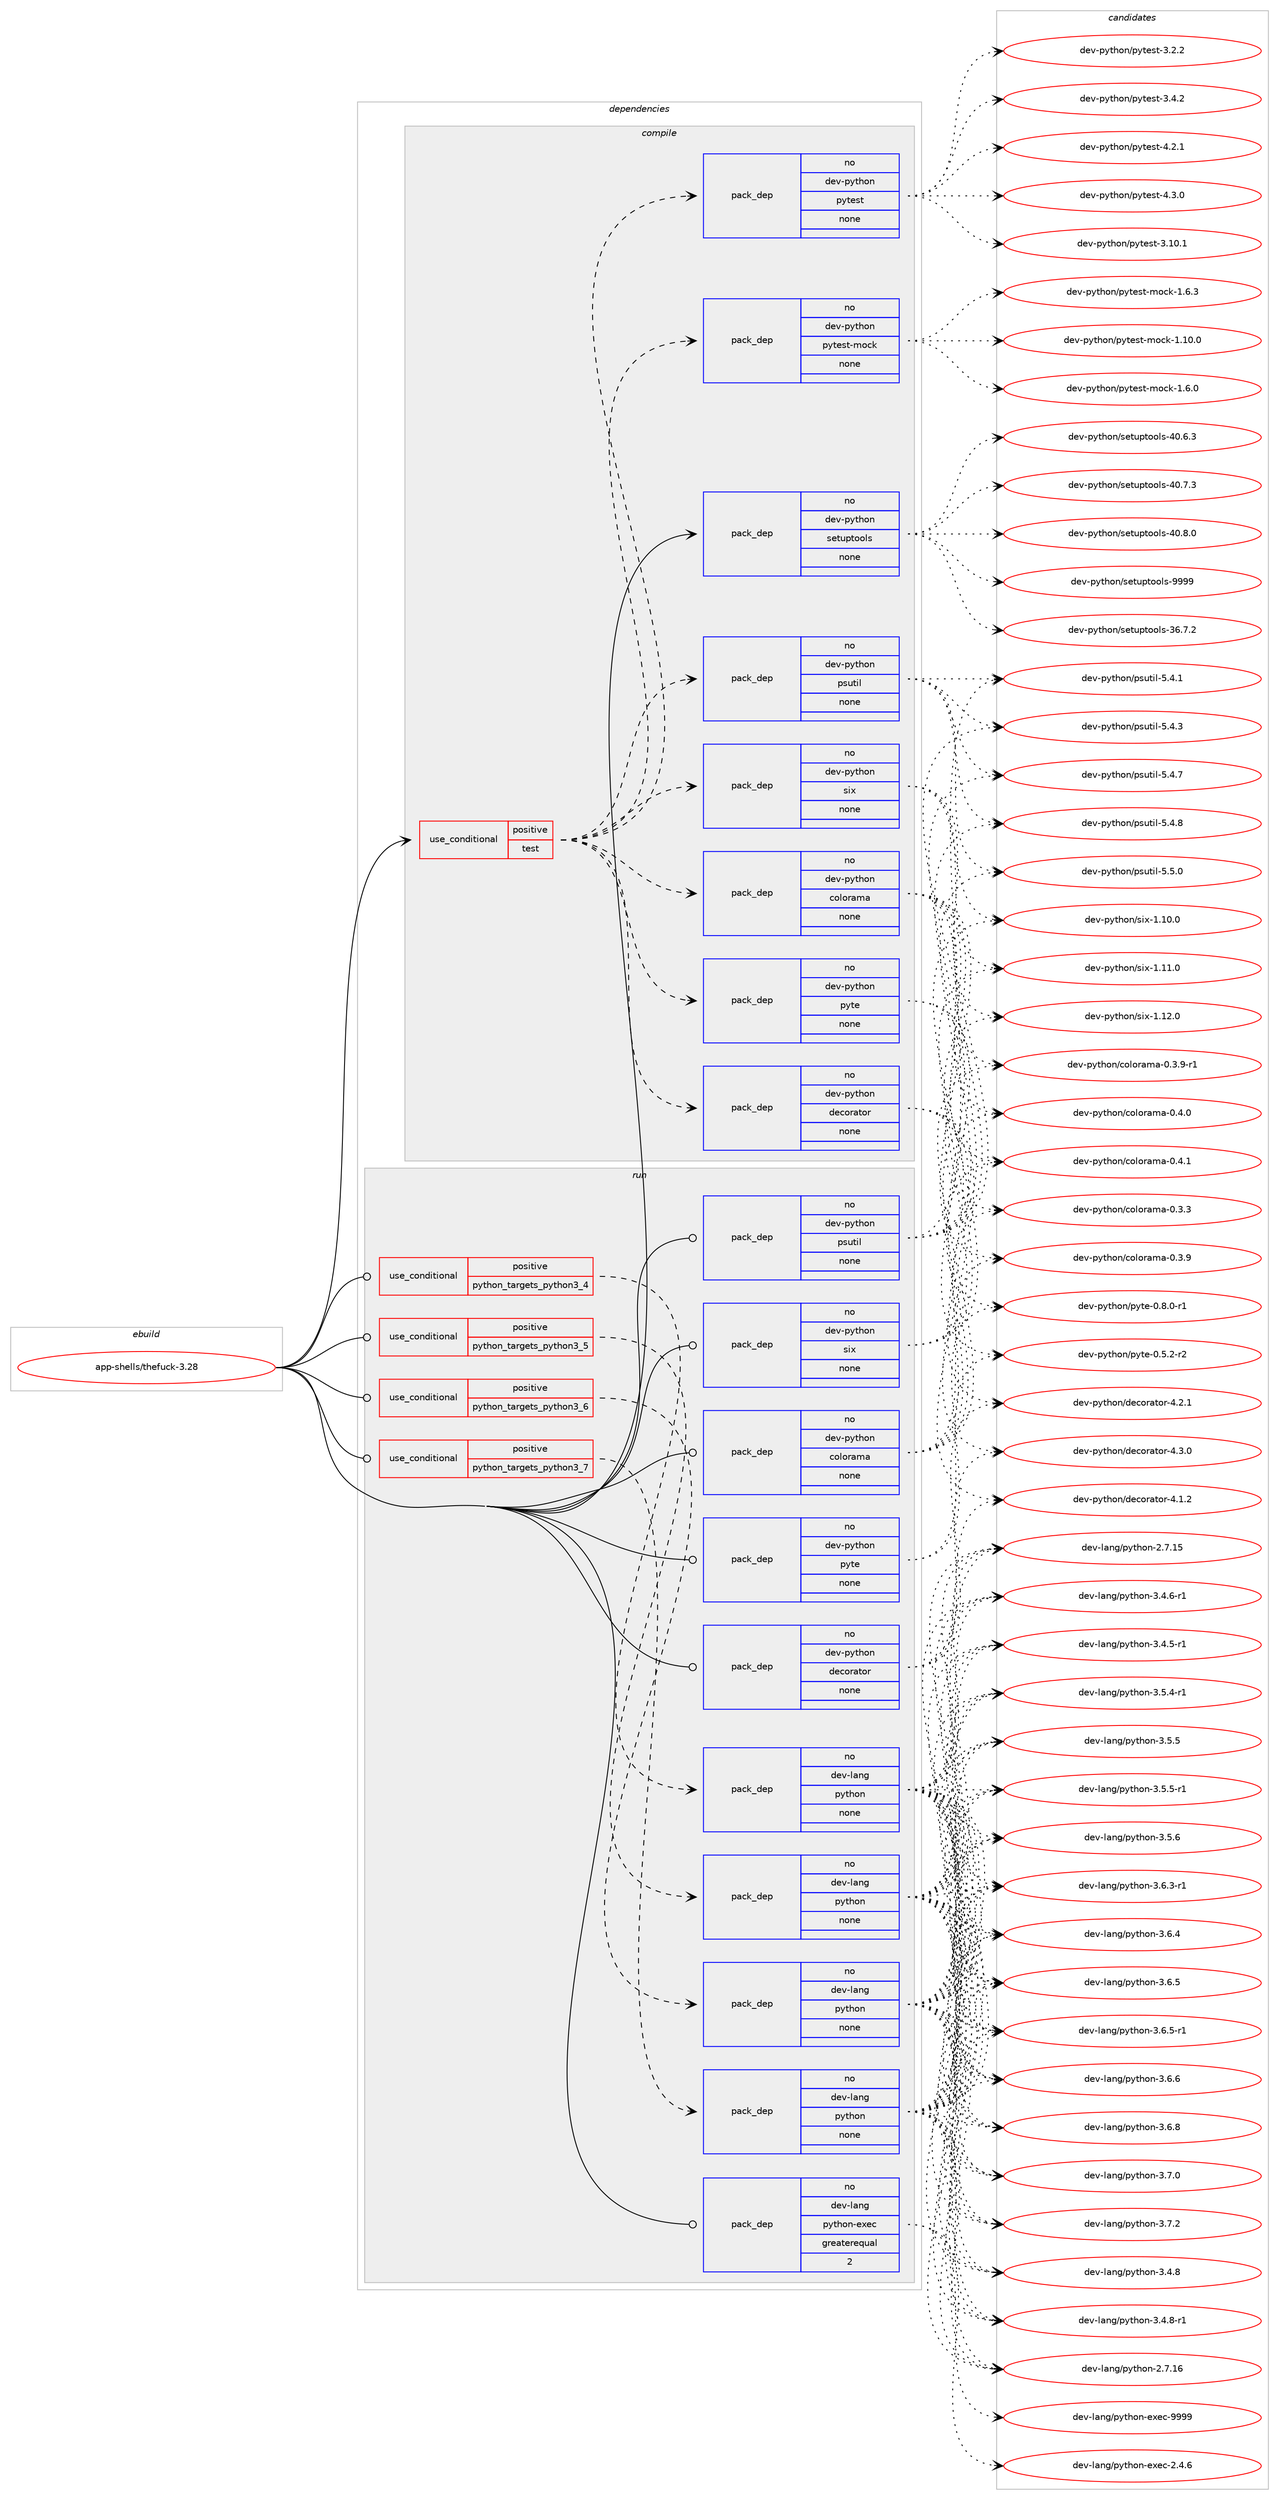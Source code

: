 digraph prolog {

# *************
# Graph options
# *************

newrank=true;
concentrate=true;
compound=true;
graph [rankdir=LR,fontname=Helvetica,fontsize=10,ranksep=1.5];#, ranksep=2.5, nodesep=0.2];
edge  [arrowhead=vee];
node  [fontname=Helvetica,fontsize=10];

# **********
# The ebuild
# **********

subgraph cluster_leftcol {
color=gray;
rank=same;
label=<<i>ebuild</i>>;
id [label="app-shells/thefuck-3.28", color=red, width=4, href="../app-shells/thefuck-3.28.svg"];
}

# ****************
# The dependencies
# ****************

subgraph cluster_midcol {
color=gray;
label=<<i>dependencies</i>>;
subgraph cluster_compile {
fillcolor="#eeeeee";
style=filled;
label=<<i>compile</i>>;
subgraph cond355289 {
dependency1307579 [label=<<TABLE BORDER="0" CELLBORDER="1" CELLSPACING="0" CELLPADDING="4"><TR><TD ROWSPAN="3" CELLPADDING="10">use_conditional</TD></TR><TR><TD>positive</TD></TR><TR><TD>test</TD></TR></TABLE>>, shape=none, color=red];
subgraph pack931847 {
dependency1307580 [label=<<TABLE BORDER="0" CELLBORDER="1" CELLSPACING="0" CELLPADDING="4" WIDTH="220"><TR><TD ROWSPAN="6" CELLPADDING="30">pack_dep</TD></TR><TR><TD WIDTH="110">no</TD></TR><TR><TD>dev-python</TD></TR><TR><TD>psutil</TD></TR><TR><TD>none</TD></TR><TR><TD></TD></TR></TABLE>>, shape=none, color=blue];
}
dependency1307579:e -> dependency1307580:w [weight=20,style="dashed",arrowhead="vee"];
subgraph pack931848 {
dependency1307581 [label=<<TABLE BORDER="0" CELLBORDER="1" CELLSPACING="0" CELLPADDING="4" WIDTH="220"><TR><TD ROWSPAN="6" CELLPADDING="30">pack_dep</TD></TR><TR><TD WIDTH="110">no</TD></TR><TR><TD>dev-python</TD></TR><TR><TD>six</TD></TR><TR><TD>none</TD></TR><TR><TD></TD></TR></TABLE>>, shape=none, color=blue];
}
dependency1307579:e -> dependency1307581:w [weight=20,style="dashed",arrowhead="vee"];
subgraph pack931849 {
dependency1307582 [label=<<TABLE BORDER="0" CELLBORDER="1" CELLSPACING="0" CELLPADDING="4" WIDTH="220"><TR><TD ROWSPAN="6" CELLPADDING="30">pack_dep</TD></TR><TR><TD WIDTH="110">no</TD></TR><TR><TD>dev-python</TD></TR><TR><TD>decorator</TD></TR><TR><TD>none</TD></TR><TR><TD></TD></TR></TABLE>>, shape=none, color=blue];
}
dependency1307579:e -> dependency1307582:w [weight=20,style="dashed",arrowhead="vee"];
subgraph pack931850 {
dependency1307583 [label=<<TABLE BORDER="0" CELLBORDER="1" CELLSPACING="0" CELLPADDING="4" WIDTH="220"><TR><TD ROWSPAN="6" CELLPADDING="30">pack_dep</TD></TR><TR><TD WIDTH="110">no</TD></TR><TR><TD>dev-python</TD></TR><TR><TD>colorama</TD></TR><TR><TD>none</TD></TR><TR><TD></TD></TR></TABLE>>, shape=none, color=blue];
}
dependency1307579:e -> dependency1307583:w [weight=20,style="dashed",arrowhead="vee"];
subgraph pack931851 {
dependency1307584 [label=<<TABLE BORDER="0" CELLBORDER="1" CELLSPACING="0" CELLPADDING="4" WIDTH="220"><TR><TD ROWSPAN="6" CELLPADDING="30">pack_dep</TD></TR><TR><TD WIDTH="110">no</TD></TR><TR><TD>dev-python</TD></TR><TR><TD>pyte</TD></TR><TR><TD>none</TD></TR><TR><TD></TD></TR></TABLE>>, shape=none, color=blue];
}
dependency1307579:e -> dependency1307584:w [weight=20,style="dashed",arrowhead="vee"];
subgraph pack931852 {
dependency1307585 [label=<<TABLE BORDER="0" CELLBORDER="1" CELLSPACING="0" CELLPADDING="4" WIDTH="220"><TR><TD ROWSPAN="6" CELLPADDING="30">pack_dep</TD></TR><TR><TD WIDTH="110">no</TD></TR><TR><TD>dev-python</TD></TR><TR><TD>pytest</TD></TR><TR><TD>none</TD></TR><TR><TD></TD></TR></TABLE>>, shape=none, color=blue];
}
dependency1307579:e -> dependency1307585:w [weight=20,style="dashed",arrowhead="vee"];
subgraph pack931853 {
dependency1307586 [label=<<TABLE BORDER="0" CELLBORDER="1" CELLSPACING="0" CELLPADDING="4" WIDTH="220"><TR><TD ROWSPAN="6" CELLPADDING="30">pack_dep</TD></TR><TR><TD WIDTH="110">no</TD></TR><TR><TD>dev-python</TD></TR><TR><TD>pytest-mock</TD></TR><TR><TD>none</TD></TR><TR><TD></TD></TR></TABLE>>, shape=none, color=blue];
}
dependency1307579:e -> dependency1307586:w [weight=20,style="dashed",arrowhead="vee"];
}
id:e -> dependency1307579:w [weight=20,style="solid",arrowhead="vee"];
subgraph pack931854 {
dependency1307587 [label=<<TABLE BORDER="0" CELLBORDER="1" CELLSPACING="0" CELLPADDING="4" WIDTH="220"><TR><TD ROWSPAN="6" CELLPADDING="30">pack_dep</TD></TR><TR><TD WIDTH="110">no</TD></TR><TR><TD>dev-python</TD></TR><TR><TD>setuptools</TD></TR><TR><TD>none</TD></TR><TR><TD></TD></TR></TABLE>>, shape=none, color=blue];
}
id:e -> dependency1307587:w [weight=20,style="solid",arrowhead="vee"];
}
subgraph cluster_compileandrun {
fillcolor="#eeeeee";
style=filled;
label=<<i>compile and run</i>>;
}
subgraph cluster_run {
fillcolor="#eeeeee";
style=filled;
label=<<i>run</i>>;
subgraph cond355290 {
dependency1307588 [label=<<TABLE BORDER="0" CELLBORDER="1" CELLSPACING="0" CELLPADDING="4"><TR><TD ROWSPAN="3" CELLPADDING="10">use_conditional</TD></TR><TR><TD>positive</TD></TR><TR><TD>python_targets_python3_4</TD></TR></TABLE>>, shape=none, color=red];
subgraph pack931855 {
dependency1307589 [label=<<TABLE BORDER="0" CELLBORDER="1" CELLSPACING="0" CELLPADDING="4" WIDTH="220"><TR><TD ROWSPAN="6" CELLPADDING="30">pack_dep</TD></TR><TR><TD WIDTH="110">no</TD></TR><TR><TD>dev-lang</TD></TR><TR><TD>python</TD></TR><TR><TD>none</TD></TR><TR><TD></TD></TR></TABLE>>, shape=none, color=blue];
}
dependency1307588:e -> dependency1307589:w [weight=20,style="dashed",arrowhead="vee"];
}
id:e -> dependency1307588:w [weight=20,style="solid",arrowhead="odot"];
subgraph cond355291 {
dependency1307590 [label=<<TABLE BORDER="0" CELLBORDER="1" CELLSPACING="0" CELLPADDING="4"><TR><TD ROWSPAN="3" CELLPADDING="10">use_conditional</TD></TR><TR><TD>positive</TD></TR><TR><TD>python_targets_python3_5</TD></TR></TABLE>>, shape=none, color=red];
subgraph pack931856 {
dependency1307591 [label=<<TABLE BORDER="0" CELLBORDER="1" CELLSPACING="0" CELLPADDING="4" WIDTH="220"><TR><TD ROWSPAN="6" CELLPADDING="30">pack_dep</TD></TR><TR><TD WIDTH="110">no</TD></TR><TR><TD>dev-lang</TD></TR><TR><TD>python</TD></TR><TR><TD>none</TD></TR><TR><TD></TD></TR></TABLE>>, shape=none, color=blue];
}
dependency1307590:e -> dependency1307591:w [weight=20,style="dashed",arrowhead="vee"];
}
id:e -> dependency1307590:w [weight=20,style="solid",arrowhead="odot"];
subgraph cond355292 {
dependency1307592 [label=<<TABLE BORDER="0" CELLBORDER="1" CELLSPACING="0" CELLPADDING="4"><TR><TD ROWSPAN="3" CELLPADDING="10">use_conditional</TD></TR><TR><TD>positive</TD></TR><TR><TD>python_targets_python3_6</TD></TR></TABLE>>, shape=none, color=red];
subgraph pack931857 {
dependency1307593 [label=<<TABLE BORDER="0" CELLBORDER="1" CELLSPACING="0" CELLPADDING="4" WIDTH="220"><TR><TD ROWSPAN="6" CELLPADDING="30">pack_dep</TD></TR><TR><TD WIDTH="110">no</TD></TR><TR><TD>dev-lang</TD></TR><TR><TD>python</TD></TR><TR><TD>none</TD></TR><TR><TD></TD></TR></TABLE>>, shape=none, color=blue];
}
dependency1307592:e -> dependency1307593:w [weight=20,style="dashed",arrowhead="vee"];
}
id:e -> dependency1307592:w [weight=20,style="solid",arrowhead="odot"];
subgraph cond355293 {
dependency1307594 [label=<<TABLE BORDER="0" CELLBORDER="1" CELLSPACING="0" CELLPADDING="4"><TR><TD ROWSPAN="3" CELLPADDING="10">use_conditional</TD></TR><TR><TD>positive</TD></TR><TR><TD>python_targets_python3_7</TD></TR></TABLE>>, shape=none, color=red];
subgraph pack931858 {
dependency1307595 [label=<<TABLE BORDER="0" CELLBORDER="1" CELLSPACING="0" CELLPADDING="4" WIDTH="220"><TR><TD ROWSPAN="6" CELLPADDING="30">pack_dep</TD></TR><TR><TD WIDTH="110">no</TD></TR><TR><TD>dev-lang</TD></TR><TR><TD>python</TD></TR><TR><TD>none</TD></TR><TR><TD></TD></TR></TABLE>>, shape=none, color=blue];
}
dependency1307594:e -> dependency1307595:w [weight=20,style="dashed",arrowhead="vee"];
}
id:e -> dependency1307594:w [weight=20,style="solid",arrowhead="odot"];
subgraph pack931859 {
dependency1307596 [label=<<TABLE BORDER="0" CELLBORDER="1" CELLSPACING="0" CELLPADDING="4" WIDTH="220"><TR><TD ROWSPAN="6" CELLPADDING="30">pack_dep</TD></TR><TR><TD WIDTH="110">no</TD></TR><TR><TD>dev-lang</TD></TR><TR><TD>python-exec</TD></TR><TR><TD>greaterequal</TD></TR><TR><TD>2</TD></TR></TABLE>>, shape=none, color=blue];
}
id:e -> dependency1307596:w [weight=20,style="solid",arrowhead="odot"];
subgraph pack931860 {
dependency1307597 [label=<<TABLE BORDER="0" CELLBORDER="1" CELLSPACING="0" CELLPADDING="4" WIDTH="220"><TR><TD ROWSPAN="6" CELLPADDING="30">pack_dep</TD></TR><TR><TD WIDTH="110">no</TD></TR><TR><TD>dev-python</TD></TR><TR><TD>colorama</TD></TR><TR><TD>none</TD></TR><TR><TD></TD></TR></TABLE>>, shape=none, color=blue];
}
id:e -> dependency1307597:w [weight=20,style="solid",arrowhead="odot"];
subgraph pack931861 {
dependency1307598 [label=<<TABLE BORDER="0" CELLBORDER="1" CELLSPACING="0" CELLPADDING="4" WIDTH="220"><TR><TD ROWSPAN="6" CELLPADDING="30">pack_dep</TD></TR><TR><TD WIDTH="110">no</TD></TR><TR><TD>dev-python</TD></TR><TR><TD>decorator</TD></TR><TR><TD>none</TD></TR><TR><TD></TD></TR></TABLE>>, shape=none, color=blue];
}
id:e -> dependency1307598:w [weight=20,style="solid",arrowhead="odot"];
subgraph pack931862 {
dependency1307599 [label=<<TABLE BORDER="0" CELLBORDER="1" CELLSPACING="0" CELLPADDING="4" WIDTH="220"><TR><TD ROWSPAN="6" CELLPADDING="30">pack_dep</TD></TR><TR><TD WIDTH="110">no</TD></TR><TR><TD>dev-python</TD></TR><TR><TD>psutil</TD></TR><TR><TD>none</TD></TR><TR><TD></TD></TR></TABLE>>, shape=none, color=blue];
}
id:e -> dependency1307599:w [weight=20,style="solid",arrowhead="odot"];
subgraph pack931863 {
dependency1307600 [label=<<TABLE BORDER="0" CELLBORDER="1" CELLSPACING="0" CELLPADDING="4" WIDTH="220"><TR><TD ROWSPAN="6" CELLPADDING="30">pack_dep</TD></TR><TR><TD WIDTH="110">no</TD></TR><TR><TD>dev-python</TD></TR><TR><TD>pyte</TD></TR><TR><TD>none</TD></TR><TR><TD></TD></TR></TABLE>>, shape=none, color=blue];
}
id:e -> dependency1307600:w [weight=20,style="solid",arrowhead="odot"];
subgraph pack931864 {
dependency1307601 [label=<<TABLE BORDER="0" CELLBORDER="1" CELLSPACING="0" CELLPADDING="4" WIDTH="220"><TR><TD ROWSPAN="6" CELLPADDING="30">pack_dep</TD></TR><TR><TD WIDTH="110">no</TD></TR><TR><TD>dev-python</TD></TR><TR><TD>six</TD></TR><TR><TD>none</TD></TR><TR><TD></TD></TR></TABLE>>, shape=none, color=blue];
}
id:e -> dependency1307601:w [weight=20,style="solid",arrowhead="odot"];
}
}

# **************
# The candidates
# **************

subgraph cluster_choices {
rank=same;
color=gray;
label=<<i>candidates</i>>;

subgraph choice931847 {
color=black;
nodesep=1;
choice1001011184511212111610411111047112115117116105108455346524649 [label="dev-python/psutil-5.4.1", color=red, width=4,href="../dev-python/psutil-5.4.1.svg"];
choice1001011184511212111610411111047112115117116105108455346524651 [label="dev-python/psutil-5.4.3", color=red, width=4,href="../dev-python/psutil-5.4.3.svg"];
choice1001011184511212111610411111047112115117116105108455346524655 [label="dev-python/psutil-5.4.7", color=red, width=4,href="../dev-python/psutil-5.4.7.svg"];
choice1001011184511212111610411111047112115117116105108455346524656 [label="dev-python/psutil-5.4.8", color=red, width=4,href="../dev-python/psutil-5.4.8.svg"];
choice1001011184511212111610411111047112115117116105108455346534648 [label="dev-python/psutil-5.5.0", color=red, width=4,href="../dev-python/psutil-5.5.0.svg"];
dependency1307580:e -> choice1001011184511212111610411111047112115117116105108455346524649:w [style=dotted,weight="100"];
dependency1307580:e -> choice1001011184511212111610411111047112115117116105108455346524651:w [style=dotted,weight="100"];
dependency1307580:e -> choice1001011184511212111610411111047112115117116105108455346524655:w [style=dotted,weight="100"];
dependency1307580:e -> choice1001011184511212111610411111047112115117116105108455346524656:w [style=dotted,weight="100"];
dependency1307580:e -> choice1001011184511212111610411111047112115117116105108455346534648:w [style=dotted,weight="100"];
}
subgraph choice931848 {
color=black;
nodesep=1;
choice100101118451121211161041111104711510512045494649484648 [label="dev-python/six-1.10.0", color=red, width=4,href="../dev-python/six-1.10.0.svg"];
choice100101118451121211161041111104711510512045494649494648 [label="dev-python/six-1.11.0", color=red, width=4,href="../dev-python/six-1.11.0.svg"];
choice100101118451121211161041111104711510512045494649504648 [label="dev-python/six-1.12.0", color=red, width=4,href="../dev-python/six-1.12.0.svg"];
dependency1307581:e -> choice100101118451121211161041111104711510512045494649484648:w [style=dotted,weight="100"];
dependency1307581:e -> choice100101118451121211161041111104711510512045494649494648:w [style=dotted,weight="100"];
dependency1307581:e -> choice100101118451121211161041111104711510512045494649504648:w [style=dotted,weight="100"];
}
subgraph choice931849 {
color=black;
nodesep=1;
choice10010111845112121116104111110471001019911111497116111114455246494650 [label="dev-python/decorator-4.1.2", color=red, width=4,href="../dev-python/decorator-4.1.2.svg"];
choice10010111845112121116104111110471001019911111497116111114455246504649 [label="dev-python/decorator-4.2.1", color=red, width=4,href="../dev-python/decorator-4.2.1.svg"];
choice10010111845112121116104111110471001019911111497116111114455246514648 [label="dev-python/decorator-4.3.0", color=red, width=4,href="../dev-python/decorator-4.3.0.svg"];
dependency1307582:e -> choice10010111845112121116104111110471001019911111497116111114455246494650:w [style=dotted,weight="100"];
dependency1307582:e -> choice10010111845112121116104111110471001019911111497116111114455246504649:w [style=dotted,weight="100"];
dependency1307582:e -> choice10010111845112121116104111110471001019911111497116111114455246514648:w [style=dotted,weight="100"];
}
subgraph choice931850 {
color=black;
nodesep=1;
choice1001011184511212111610411111047991111081111149710997454846514651 [label="dev-python/colorama-0.3.3", color=red, width=4,href="../dev-python/colorama-0.3.3.svg"];
choice1001011184511212111610411111047991111081111149710997454846514657 [label="dev-python/colorama-0.3.9", color=red, width=4,href="../dev-python/colorama-0.3.9.svg"];
choice10010111845112121116104111110479911110811111497109974548465146574511449 [label="dev-python/colorama-0.3.9-r1", color=red, width=4,href="../dev-python/colorama-0.3.9-r1.svg"];
choice1001011184511212111610411111047991111081111149710997454846524648 [label="dev-python/colorama-0.4.0", color=red, width=4,href="../dev-python/colorama-0.4.0.svg"];
choice1001011184511212111610411111047991111081111149710997454846524649 [label="dev-python/colorama-0.4.1", color=red, width=4,href="../dev-python/colorama-0.4.1.svg"];
dependency1307583:e -> choice1001011184511212111610411111047991111081111149710997454846514651:w [style=dotted,weight="100"];
dependency1307583:e -> choice1001011184511212111610411111047991111081111149710997454846514657:w [style=dotted,weight="100"];
dependency1307583:e -> choice10010111845112121116104111110479911110811111497109974548465146574511449:w [style=dotted,weight="100"];
dependency1307583:e -> choice1001011184511212111610411111047991111081111149710997454846524648:w [style=dotted,weight="100"];
dependency1307583:e -> choice1001011184511212111610411111047991111081111149710997454846524649:w [style=dotted,weight="100"];
}
subgraph choice931851 {
color=black;
nodesep=1;
choice10010111845112121116104111110471121211161014548465346504511450 [label="dev-python/pyte-0.5.2-r2", color=red, width=4,href="../dev-python/pyte-0.5.2-r2.svg"];
choice10010111845112121116104111110471121211161014548465646484511449 [label="dev-python/pyte-0.8.0-r1", color=red, width=4,href="../dev-python/pyte-0.8.0-r1.svg"];
dependency1307584:e -> choice10010111845112121116104111110471121211161014548465346504511450:w [style=dotted,weight="100"];
dependency1307584:e -> choice10010111845112121116104111110471121211161014548465646484511449:w [style=dotted,weight="100"];
}
subgraph choice931852 {
color=black;
nodesep=1;
choice100101118451121211161041111104711212111610111511645514649484649 [label="dev-python/pytest-3.10.1", color=red, width=4,href="../dev-python/pytest-3.10.1.svg"];
choice1001011184511212111610411111047112121116101115116455146504650 [label="dev-python/pytest-3.2.2", color=red, width=4,href="../dev-python/pytest-3.2.2.svg"];
choice1001011184511212111610411111047112121116101115116455146524650 [label="dev-python/pytest-3.4.2", color=red, width=4,href="../dev-python/pytest-3.4.2.svg"];
choice1001011184511212111610411111047112121116101115116455246504649 [label="dev-python/pytest-4.2.1", color=red, width=4,href="../dev-python/pytest-4.2.1.svg"];
choice1001011184511212111610411111047112121116101115116455246514648 [label="dev-python/pytest-4.3.0", color=red, width=4,href="../dev-python/pytest-4.3.0.svg"];
dependency1307585:e -> choice100101118451121211161041111104711212111610111511645514649484649:w [style=dotted,weight="100"];
dependency1307585:e -> choice1001011184511212111610411111047112121116101115116455146504650:w [style=dotted,weight="100"];
dependency1307585:e -> choice1001011184511212111610411111047112121116101115116455146524650:w [style=dotted,weight="100"];
dependency1307585:e -> choice1001011184511212111610411111047112121116101115116455246504649:w [style=dotted,weight="100"];
dependency1307585:e -> choice1001011184511212111610411111047112121116101115116455246514648:w [style=dotted,weight="100"];
}
subgraph choice931853 {
color=black;
nodesep=1;
choice1001011184511212111610411111047112121116101115116451091119910745494649484648 [label="dev-python/pytest-mock-1.10.0", color=red, width=4,href="../dev-python/pytest-mock-1.10.0.svg"];
choice10010111845112121116104111110471121211161011151164510911199107454946544648 [label="dev-python/pytest-mock-1.6.0", color=red, width=4,href="../dev-python/pytest-mock-1.6.0.svg"];
choice10010111845112121116104111110471121211161011151164510911199107454946544651 [label="dev-python/pytest-mock-1.6.3", color=red, width=4,href="../dev-python/pytest-mock-1.6.3.svg"];
dependency1307586:e -> choice1001011184511212111610411111047112121116101115116451091119910745494649484648:w [style=dotted,weight="100"];
dependency1307586:e -> choice10010111845112121116104111110471121211161011151164510911199107454946544648:w [style=dotted,weight="100"];
dependency1307586:e -> choice10010111845112121116104111110471121211161011151164510911199107454946544651:w [style=dotted,weight="100"];
}
subgraph choice931854 {
color=black;
nodesep=1;
choice100101118451121211161041111104711510111611711211611111110811545515446554650 [label="dev-python/setuptools-36.7.2", color=red, width=4,href="../dev-python/setuptools-36.7.2.svg"];
choice100101118451121211161041111104711510111611711211611111110811545524846544651 [label="dev-python/setuptools-40.6.3", color=red, width=4,href="../dev-python/setuptools-40.6.3.svg"];
choice100101118451121211161041111104711510111611711211611111110811545524846554651 [label="dev-python/setuptools-40.7.3", color=red, width=4,href="../dev-python/setuptools-40.7.3.svg"];
choice100101118451121211161041111104711510111611711211611111110811545524846564648 [label="dev-python/setuptools-40.8.0", color=red, width=4,href="../dev-python/setuptools-40.8.0.svg"];
choice10010111845112121116104111110471151011161171121161111111081154557575757 [label="dev-python/setuptools-9999", color=red, width=4,href="../dev-python/setuptools-9999.svg"];
dependency1307587:e -> choice100101118451121211161041111104711510111611711211611111110811545515446554650:w [style=dotted,weight="100"];
dependency1307587:e -> choice100101118451121211161041111104711510111611711211611111110811545524846544651:w [style=dotted,weight="100"];
dependency1307587:e -> choice100101118451121211161041111104711510111611711211611111110811545524846554651:w [style=dotted,weight="100"];
dependency1307587:e -> choice100101118451121211161041111104711510111611711211611111110811545524846564648:w [style=dotted,weight="100"];
dependency1307587:e -> choice10010111845112121116104111110471151011161171121161111111081154557575757:w [style=dotted,weight="100"];
}
subgraph choice931855 {
color=black;
nodesep=1;
choice10010111845108971101034711212111610411111045504655464953 [label="dev-lang/python-2.7.15", color=red, width=4,href="../dev-lang/python-2.7.15.svg"];
choice10010111845108971101034711212111610411111045504655464954 [label="dev-lang/python-2.7.16", color=red, width=4,href="../dev-lang/python-2.7.16.svg"];
choice1001011184510897110103471121211161041111104551465246534511449 [label="dev-lang/python-3.4.5-r1", color=red, width=4,href="../dev-lang/python-3.4.5-r1.svg"];
choice1001011184510897110103471121211161041111104551465246544511449 [label="dev-lang/python-3.4.6-r1", color=red, width=4,href="../dev-lang/python-3.4.6-r1.svg"];
choice100101118451089711010347112121116104111110455146524656 [label="dev-lang/python-3.4.8", color=red, width=4,href="../dev-lang/python-3.4.8.svg"];
choice1001011184510897110103471121211161041111104551465246564511449 [label="dev-lang/python-3.4.8-r1", color=red, width=4,href="../dev-lang/python-3.4.8-r1.svg"];
choice1001011184510897110103471121211161041111104551465346524511449 [label="dev-lang/python-3.5.4-r1", color=red, width=4,href="../dev-lang/python-3.5.4-r1.svg"];
choice100101118451089711010347112121116104111110455146534653 [label="dev-lang/python-3.5.5", color=red, width=4,href="../dev-lang/python-3.5.5.svg"];
choice1001011184510897110103471121211161041111104551465346534511449 [label="dev-lang/python-3.5.5-r1", color=red, width=4,href="../dev-lang/python-3.5.5-r1.svg"];
choice100101118451089711010347112121116104111110455146534654 [label="dev-lang/python-3.5.6", color=red, width=4,href="../dev-lang/python-3.5.6.svg"];
choice1001011184510897110103471121211161041111104551465446514511449 [label="dev-lang/python-3.6.3-r1", color=red, width=4,href="../dev-lang/python-3.6.3-r1.svg"];
choice100101118451089711010347112121116104111110455146544652 [label="dev-lang/python-3.6.4", color=red, width=4,href="../dev-lang/python-3.6.4.svg"];
choice100101118451089711010347112121116104111110455146544653 [label="dev-lang/python-3.6.5", color=red, width=4,href="../dev-lang/python-3.6.5.svg"];
choice1001011184510897110103471121211161041111104551465446534511449 [label="dev-lang/python-3.6.5-r1", color=red, width=4,href="../dev-lang/python-3.6.5-r1.svg"];
choice100101118451089711010347112121116104111110455146544654 [label="dev-lang/python-3.6.6", color=red, width=4,href="../dev-lang/python-3.6.6.svg"];
choice100101118451089711010347112121116104111110455146544656 [label="dev-lang/python-3.6.8", color=red, width=4,href="../dev-lang/python-3.6.8.svg"];
choice100101118451089711010347112121116104111110455146554648 [label="dev-lang/python-3.7.0", color=red, width=4,href="../dev-lang/python-3.7.0.svg"];
choice100101118451089711010347112121116104111110455146554650 [label="dev-lang/python-3.7.2", color=red, width=4,href="../dev-lang/python-3.7.2.svg"];
dependency1307589:e -> choice10010111845108971101034711212111610411111045504655464953:w [style=dotted,weight="100"];
dependency1307589:e -> choice10010111845108971101034711212111610411111045504655464954:w [style=dotted,weight="100"];
dependency1307589:e -> choice1001011184510897110103471121211161041111104551465246534511449:w [style=dotted,weight="100"];
dependency1307589:e -> choice1001011184510897110103471121211161041111104551465246544511449:w [style=dotted,weight="100"];
dependency1307589:e -> choice100101118451089711010347112121116104111110455146524656:w [style=dotted,weight="100"];
dependency1307589:e -> choice1001011184510897110103471121211161041111104551465246564511449:w [style=dotted,weight="100"];
dependency1307589:e -> choice1001011184510897110103471121211161041111104551465346524511449:w [style=dotted,weight="100"];
dependency1307589:e -> choice100101118451089711010347112121116104111110455146534653:w [style=dotted,weight="100"];
dependency1307589:e -> choice1001011184510897110103471121211161041111104551465346534511449:w [style=dotted,weight="100"];
dependency1307589:e -> choice100101118451089711010347112121116104111110455146534654:w [style=dotted,weight="100"];
dependency1307589:e -> choice1001011184510897110103471121211161041111104551465446514511449:w [style=dotted,weight="100"];
dependency1307589:e -> choice100101118451089711010347112121116104111110455146544652:w [style=dotted,weight="100"];
dependency1307589:e -> choice100101118451089711010347112121116104111110455146544653:w [style=dotted,weight="100"];
dependency1307589:e -> choice1001011184510897110103471121211161041111104551465446534511449:w [style=dotted,weight="100"];
dependency1307589:e -> choice100101118451089711010347112121116104111110455146544654:w [style=dotted,weight="100"];
dependency1307589:e -> choice100101118451089711010347112121116104111110455146544656:w [style=dotted,weight="100"];
dependency1307589:e -> choice100101118451089711010347112121116104111110455146554648:w [style=dotted,weight="100"];
dependency1307589:e -> choice100101118451089711010347112121116104111110455146554650:w [style=dotted,weight="100"];
}
subgraph choice931856 {
color=black;
nodesep=1;
choice10010111845108971101034711212111610411111045504655464953 [label="dev-lang/python-2.7.15", color=red, width=4,href="../dev-lang/python-2.7.15.svg"];
choice10010111845108971101034711212111610411111045504655464954 [label="dev-lang/python-2.7.16", color=red, width=4,href="../dev-lang/python-2.7.16.svg"];
choice1001011184510897110103471121211161041111104551465246534511449 [label="dev-lang/python-3.4.5-r1", color=red, width=4,href="../dev-lang/python-3.4.5-r1.svg"];
choice1001011184510897110103471121211161041111104551465246544511449 [label="dev-lang/python-3.4.6-r1", color=red, width=4,href="../dev-lang/python-3.4.6-r1.svg"];
choice100101118451089711010347112121116104111110455146524656 [label="dev-lang/python-3.4.8", color=red, width=4,href="../dev-lang/python-3.4.8.svg"];
choice1001011184510897110103471121211161041111104551465246564511449 [label="dev-lang/python-3.4.8-r1", color=red, width=4,href="../dev-lang/python-3.4.8-r1.svg"];
choice1001011184510897110103471121211161041111104551465346524511449 [label="dev-lang/python-3.5.4-r1", color=red, width=4,href="../dev-lang/python-3.5.4-r1.svg"];
choice100101118451089711010347112121116104111110455146534653 [label="dev-lang/python-3.5.5", color=red, width=4,href="../dev-lang/python-3.5.5.svg"];
choice1001011184510897110103471121211161041111104551465346534511449 [label="dev-lang/python-3.5.5-r1", color=red, width=4,href="../dev-lang/python-3.5.5-r1.svg"];
choice100101118451089711010347112121116104111110455146534654 [label="dev-lang/python-3.5.6", color=red, width=4,href="../dev-lang/python-3.5.6.svg"];
choice1001011184510897110103471121211161041111104551465446514511449 [label="dev-lang/python-3.6.3-r1", color=red, width=4,href="../dev-lang/python-3.6.3-r1.svg"];
choice100101118451089711010347112121116104111110455146544652 [label="dev-lang/python-3.6.4", color=red, width=4,href="../dev-lang/python-3.6.4.svg"];
choice100101118451089711010347112121116104111110455146544653 [label="dev-lang/python-3.6.5", color=red, width=4,href="../dev-lang/python-3.6.5.svg"];
choice1001011184510897110103471121211161041111104551465446534511449 [label="dev-lang/python-3.6.5-r1", color=red, width=4,href="../dev-lang/python-3.6.5-r1.svg"];
choice100101118451089711010347112121116104111110455146544654 [label="dev-lang/python-3.6.6", color=red, width=4,href="../dev-lang/python-3.6.6.svg"];
choice100101118451089711010347112121116104111110455146544656 [label="dev-lang/python-3.6.8", color=red, width=4,href="../dev-lang/python-3.6.8.svg"];
choice100101118451089711010347112121116104111110455146554648 [label="dev-lang/python-3.7.0", color=red, width=4,href="../dev-lang/python-3.7.0.svg"];
choice100101118451089711010347112121116104111110455146554650 [label="dev-lang/python-3.7.2", color=red, width=4,href="../dev-lang/python-3.7.2.svg"];
dependency1307591:e -> choice10010111845108971101034711212111610411111045504655464953:w [style=dotted,weight="100"];
dependency1307591:e -> choice10010111845108971101034711212111610411111045504655464954:w [style=dotted,weight="100"];
dependency1307591:e -> choice1001011184510897110103471121211161041111104551465246534511449:w [style=dotted,weight="100"];
dependency1307591:e -> choice1001011184510897110103471121211161041111104551465246544511449:w [style=dotted,weight="100"];
dependency1307591:e -> choice100101118451089711010347112121116104111110455146524656:w [style=dotted,weight="100"];
dependency1307591:e -> choice1001011184510897110103471121211161041111104551465246564511449:w [style=dotted,weight="100"];
dependency1307591:e -> choice1001011184510897110103471121211161041111104551465346524511449:w [style=dotted,weight="100"];
dependency1307591:e -> choice100101118451089711010347112121116104111110455146534653:w [style=dotted,weight="100"];
dependency1307591:e -> choice1001011184510897110103471121211161041111104551465346534511449:w [style=dotted,weight="100"];
dependency1307591:e -> choice100101118451089711010347112121116104111110455146534654:w [style=dotted,weight="100"];
dependency1307591:e -> choice1001011184510897110103471121211161041111104551465446514511449:w [style=dotted,weight="100"];
dependency1307591:e -> choice100101118451089711010347112121116104111110455146544652:w [style=dotted,weight="100"];
dependency1307591:e -> choice100101118451089711010347112121116104111110455146544653:w [style=dotted,weight="100"];
dependency1307591:e -> choice1001011184510897110103471121211161041111104551465446534511449:w [style=dotted,weight="100"];
dependency1307591:e -> choice100101118451089711010347112121116104111110455146544654:w [style=dotted,weight="100"];
dependency1307591:e -> choice100101118451089711010347112121116104111110455146544656:w [style=dotted,weight="100"];
dependency1307591:e -> choice100101118451089711010347112121116104111110455146554648:w [style=dotted,weight="100"];
dependency1307591:e -> choice100101118451089711010347112121116104111110455146554650:w [style=dotted,weight="100"];
}
subgraph choice931857 {
color=black;
nodesep=1;
choice10010111845108971101034711212111610411111045504655464953 [label="dev-lang/python-2.7.15", color=red, width=4,href="../dev-lang/python-2.7.15.svg"];
choice10010111845108971101034711212111610411111045504655464954 [label="dev-lang/python-2.7.16", color=red, width=4,href="../dev-lang/python-2.7.16.svg"];
choice1001011184510897110103471121211161041111104551465246534511449 [label="dev-lang/python-3.4.5-r1", color=red, width=4,href="../dev-lang/python-3.4.5-r1.svg"];
choice1001011184510897110103471121211161041111104551465246544511449 [label="dev-lang/python-3.4.6-r1", color=red, width=4,href="../dev-lang/python-3.4.6-r1.svg"];
choice100101118451089711010347112121116104111110455146524656 [label="dev-lang/python-3.4.8", color=red, width=4,href="../dev-lang/python-3.4.8.svg"];
choice1001011184510897110103471121211161041111104551465246564511449 [label="dev-lang/python-3.4.8-r1", color=red, width=4,href="../dev-lang/python-3.4.8-r1.svg"];
choice1001011184510897110103471121211161041111104551465346524511449 [label="dev-lang/python-3.5.4-r1", color=red, width=4,href="../dev-lang/python-3.5.4-r1.svg"];
choice100101118451089711010347112121116104111110455146534653 [label="dev-lang/python-3.5.5", color=red, width=4,href="../dev-lang/python-3.5.5.svg"];
choice1001011184510897110103471121211161041111104551465346534511449 [label="dev-lang/python-3.5.5-r1", color=red, width=4,href="../dev-lang/python-3.5.5-r1.svg"];
choice100101118451089711010347112121116104111110455146534654 [label="dev-lang/python-3.5.6", color=red, width=4,href="../dev-lang/python-3.5.6.svg"];
choice1001011184510897110103471121211161041111104551465446514511449 [label="dev-lang/python-3.6.3-r1", color=red, width=4,href="../dev-lang/python-3.6.3-r1.svg"];
choice100101118451089711010347112121116104111110455146544652 [label="dev-lang/python-3.6.4", color=red, width=4,href="../dev-lang/python-3.6.4.svg"];
choice100101118451089711010347112121116104111110455146544653 [label="dev-lang/python-3.6.5", color=red, width=4,href="../dev-lang/python-3.6.5.svg"];
choice1001011184510897110103471121211161041111104551465446534511449 [label="dev-lang/python-3.6.5-r1", color=red, width=4,href="../dev-lang/python-3.6.5-r1.svg"];
choice100101118451089711010347112121116104111110455146544654 [label="dev-lang/python-3.6.6", color=red, width=4,href="../dev-lang/python-3.6.6.svg"];
choice100101118451089711010347112121116104111110455146544656 [label="dev-lang/python-3.6.8", color=red, width=4,href="../dev-lang/python-3.6.8.svg"];
choice100101118451089711010347112121116104111110455146554648 [label="dev-lang/python-3.7.0", color=red, width=4,href="../dev-lang/python-3.7.0.svg"];
choice100101118451089711010347112121116104111110455146554650 [label="dev-lang/python-3.7.2", color=red, width=4,href="../dev-lang/python-3.7.2.svg"];
dependency1307593:e -> choice10010111845108971101034711212111610411111045504655464953:w [style=dotted,weight="100"];
dependency1307593:e -> choice10010111845108971101034711212111610411111045504655464954:w [style=dotted,weight="100"];
dependency1307593:e -> choice1001011184510897110103471121211161041111104551465246534511449:w [style=dotted,weight="100"];
dependency1307593:e -> choice1001011184510897110103471121211161041111104551465246544511449:w [style=dotted,weight="100"];
dependency1307593:e -> choice100101118451089711010347112121116104111110455146524656:w [style=dotted,weight="100"];
dependency1307593:e -> choice1001011184510897110103471121211161041111104551465246564511449:w [style=dotted,weight="100"];
dependency1307593:e -> choice1001011184510897110103471121211161041111104551465346524511449:w [style=dotted,weight="100"];
dependency1307593:e -> choice100101118451089711010347112121116104111110455146534653:w [style=dotted,weight="100"];
dependency1307593:e -> choice1001011184510897110103471121211161041111104551465346534511449:w [style=dotted,weight="100"];
dependency1307593:e -> choice100101118451089711010347112121116104111110455146534654:w [style=dotted,weight="100"];
dependency1307593:e -> choice1001011184510897110103471121211161041111104551465446514511449:w [style=dotted,weight="100"];
dependency1307593:e -> choice100101118451089711010347112121116104111110455146544652:w [style=dotted,weight="100"];
dependency1307593:e -> choice100101118451089711010347112121116104111110455146544653:w [style=dotted,weight="100"];
dependency1307593:e -> choice1001011184510897110103471121211161041111104551465446534511449:w [style=dotted,weight="100"];
dependency1307593:e -> choice100101118451089711010347112121116104111110455146544654:w [style=dotted,weight="100"];
dependency1307593:e -> choice100101118451089711010347112121116104111110455146544656:w [style=dotted,weight="100"];
dependency1307593:e -> choice100101118451089711010347112121116104111110455146554648:w [style=dotted,weight="100"];
dependency1307593:e -> choice100101118451089711010347112121116104111110455146554650:w [style=dotted,weight="100"];
}
subgraph choice931858 {
color=black;
nodesep=1;
choice10010111845108971101034711212111610411111045504655464953 [label="dev-lang/python-2.7.15", color=red, width=4,href="../dev-lang/python-2.7.15.svg"];
choice10010111845108971101034711212111610411111045504655464954 [label="dev-lang/python-2.7.16", color=red, width=4,href="../dev-lang/python-2.7.16.svg"];
choice1001011184510897110103471121211161041111104551465246534511449 [label="dev-lang/python-3.4.5-r1", color=red, width=4,href="../dev-lang/python-3.4.5-r1.svg"];
choice1001011184510897110103471121211161041111104551465246544511449 [label="dev-lang/python-3.4.6-r1", color=red, width=4,href="../dev-lang/python-3.4.6-r1.svg"];
choice100101118451089711010347112121116104111110455146524656 [label="dev-lang/python-3.4.8", color=red, width=4,href="../dev-lang/python-3.4.8.svg"];
choice1001011184510897110103471121211161041111104551465246564511449 [label="dev-lang/python-3.4.8-r1", color=red, width=4,href="../dev-lang/python-3.4.8-r1.svg"];
choice1001011184510897110103471121211161041111104551465346524511449 [label="dev-lang/python-3.5.4-r1", color=red, width=4,href="../dev-lang/python-3.5.4-r1.svg"];
choice100101118451089711010347112121116104111110455146534653 [label="dev-lang/python-3.5.5", color=red, width=4,href="../dev-lang/python-3.5.5.svg"];
choice1001011184510897110103471121211161041111104551465346534511449 [label="dev-lang/python-3.5.5-r1", color=red, width=4,href="../dev-lang/python-3.5.5-r1.svg"];
choice100101118451089711010347112121116104111110455146534654 [label="dev-lang/python-3.5.6", color=red, width=4,href="../dev-lang/python-3.5.6.svg"];
choice1001011184510897110103471121211161041111104551465446514511449 [label="dev-lang/python-3.6.3-r1", color=red, width=4,href="../dev-lang/python-3.6.3-r1.svg"];
choice100101118451089711010347112121116104111110455146544652 [label="dev-lang/python-3.6.4", color=red, width=4,href="../dev-lang/python-3.6.4.svg"];
choice100101118451089711010347112121116104111110455146544653 [label="dev-lang/python-3.6.5", color=red, width=4,href="../dev-lang/python-3.6.5.svg"];
choice1001011184510897110103471121211161041111104551465446534511449 [label="dev-lang/python-3.6.5-r1", color=red, width=4,href="../dev-lang/python-3.6.5-r1.svg"];
choice100101118451089711010347112121116104111110455146544654 [label="dev-lang/python-3.6.6", color=red, width=4,href="../dev-lang/python-3.6.6.svg"];
choice100101118451089711010347112121116104111110455146544656 [label="dev-lang/python-3.6.8", color=red, width=4,href="../dev-lang/python-3.6.8.svg"];
choice100101118451089711010347112121116104111110455146554648 [label="dev-lang/python-3.7.0", color=red, width=4,href="../dev-lang/python-3.7.0.svg"];
choice100101118451089711010347112121116104111110455146554650 [label="dev-lang/python-3.7.2", color=red, width=4,href="../dev-lang/python-3.7.2.svg"];
dependency1307595:e -> choice10010111845108971101034711212111610411111045504655464953:w [style=dotted,weight="100"];
dependency1307595:e -> choice10010111845108971101034711212111610411111045504655464954:w [style=dotted,weight="100"];
dependency1307595:e -> choice1001011184510897110103471121211161041111104551465246534511449:w [style=dotted,weight="100"];
dependency1307595:e -> choice1001011184510897110103471121211161041111104551465246544511449:w [style=dotted,weight="100"];
dependency1307595:e -> choice100101118451089711010347112121116104111110455146524656:w [style=dotted,weight="100"];
dependency1307595:e -> choice1001011184510897110103471121211161041111104551465246564511449:w [style=dotted,weight="100"];
dependency1307595:e -> choice1001011184510897110103471121211161041111104551465346524511449:w [style=dotted,weight="100"];
dependency1307595:e -> choice100101118451089711010347112121116104111110455146534653:w [style=dotted,weight="100"];
dependency1307595:e -> choice1001011184510897110103471121211161041111104551465346534511449:w [style=dotted,weight="100"];
dependency1307595:e -> choice100101118451089711010347112121116104111110455146534654:w [style=dotted,weight="100"];
dependency1307595:e -> choice1001011184510897110103471121211161041111104551465446514511449:w [style=dotted,weight="100"];
dependency1307595:e -> choice100101118451089711010347112121116104111110455146544652:w [style=dotted,weight="100"];
dependency1307595:e -> choice100101118451089711010347112121116104111110455146544653:w [style=dotted,weight="100"];
dependency1307595:e -> choice1001011184510897110103471121211161041111104551465446534511449:w [style=dotted,weight="100"];
dependency1307595:e -> choice100101118451089711010347112121116104111110455146544654:w [style=dotted,weight="100"];
dependency1307595:e -> choice100101118451089711010347112121116104111110455146544656:w [style=dotted,weight="100"];
dependency1307595:e -> choice100101118451089711010347112121116104111110455146554648:w [style=dotted,weight="100"];
dependency1307595:e -> choice100101118451089711010347112121116104111110455146554650:w [style=dotted,weight="100"];
}
subgraph choice931859 {
color=black;
nodesep=1;
choice1001011184510897110103471121211161041111104510112010199455046524654 [label="dev-lang/python-exec-2.4.6", color=red, width=4,href="../dev-lang/python-exec-2.4.6.svg"];
choice10010111845108971101034711212111610411111045101120101994557575757 [label="dev-lang/python-exec-9999", color=red, width=4,href="../dev-lang/python-exec-9999.svg"];
dependency1307596:e -> choice1001011184510897110103471121211161041111104510112010199455046524654:w [style=dotted,weight="100"];
dependency1307596:e -> choice10010111845108971101034711212111610411111045101120101994557575757:w [style=dotted,weight="100"];
}
subgraph choice931860 {
color=black;
nodesep=1;
choice1001011184511212111610411111047991111081111149710997454846514651 [label="dev-python/colorama-0.3.3", color=red, width=4,href="../dev-python/colorama-0.3.3.svg"];
choice1001011184511212111610411111047991111081111149710997454846514657 [label="dev-python/colorama-0.3.9", color=red, width=4,href="../dev-python/colorama-0.3.9.svg"];
choice10010111845112121116104111110479911110811111497109974548465146574511449 [label="dev-python/colorama-0.3.9-r1", color=red, width=4,href="../dev-python/colorama-0.3.9-r1.svg"];
choice1001011184511212111610411111047991111081111149710997454846524648 [label="dev-python/colorama-0.4.0", color=red, width=4,href="../dev-python/colorama-0.4.0.svg"];
choice1001011184511212111610411111047991111081111149710997454846524649 [label="dev-python/colorama-0.4.1", color=red, width=4,href="../dev-python/colorama-0.4.1.svg"];
dependency1307597:e -> choice1001011184511212111610411111047991111081111149710997454846514651:w [style=dotted,weight="100"];
dependency1307597:e -> choice1001011184511212111610411111047991111081111149710997454846514657:w [style=dotted,weight="100"];
dependency1307597:e -> choice10010111845112121116104111110479911110811111497109974548465146574511449:w [style=dotted,weight="100"];
dependency1307597:e -> choice1001011184511212111610411111047991111081111149710997454846524648:w [style=dotted,weight="100"];
dependency1307597:e -> choice1001011184511212111610411111047991111081111149710997454846524649:w [style=dotted,weight="100"];
}
subgraph choice931861 {
color=black;
nodesep=1;
choice10010111845112121116104111110471001019911111497116111114455246494650 [label="dev-python/decorator-4.1.2", color=red, width=4,href="../dev-python/decorator-4.1.2.svg"];
choice10010111845112121116104111110471001019911111497116111114455246504649 [label="dev-python/decorator-4.2.1", color=red, width=4,href="../dev-python/decorator-4.2.1.svg"];
choice10010111845112121116104111110471001019911111497116111114455246514648 [label="dev-python/decorator-4.3.0", color=red, width=4,href="../dev-python/decorator-4.3.0.svg"];
dependency1307598:e -> choice10010111845112121116104111110471001019911111497116111114455246494650:w [style=dotted,weight="100"];
dependency1307598:e -> choice10010111845112121116104111110471001019911111497116111114455246504649:w [style=dotted,weight="100"];
dependency1307598:e -> choice10010111845112121116104111110471001019911111497116111114455246514648:w [style=dotted,weight="100"];
}
subgraph choice931862 {
color=black;
nodesep=1;
choice1001011184511212111610411111047112115117116105108455346524649 [label="dev-python/psutil-5.4.1", color=red, width=4,href="../dev-python/psutil-5.4.1.svg"];
choice1001011184511212111610411111047112115117116105108455346524651 [label="dev-python/psutil-5.4.3", color=red, width=4,href="../dev-python/psutil-5.4.3.svg"];
choice1001011184511212111610411111047112115117116105108455346524655 [label="dev-python/psutil-5.4.7", color=red, width=4,href="../dev-python/psutil-5.4.7.svg"];
choice1001011184511212111610411111047112115117116105108455346524656 [label="dev-python/psutil-5.4.8", color=red, width=4,href="../dev-python/psutil-5.4.8.svg"];
choice1001011184511212111610411111047112115117116105108455346534648 [label="dev-python/psutil-5.5.0", color=red, width=4,href="../dev-python/psutil-5.5.0.svg"];
dependency1307599:e -> choice1001011184511212111610411111047112115117116105108455346524649:w [style=dotted,weight="100"];
dependency1307599:e -> choice1001011184511212111610411111047112115117116105108455346524651:w [style=dotted,weight="100"];
dependency1307599:e -> choice1001011184511212111610411111047112115117116105108455346524655:w [style=dotted,weight="100"];
dependency1307599:e -> choice1001011184511212111610411111047112115117116105108455346524656:w [style=dotted,weight="100"];
dependency1307599:e -> choice1001011184511212111610411111047112115117116105108455346534648:w [style=dotted,weight="100"];
}
subgraph choice931863 {
color=black;
nodesep=1;
choice10010111845112121116104111110471121211161014548465346504511450 [label="dev-python/pyte-0.5.2-r2", color=red, width=4,href="../dev-python/pyte-0.5.2-r2.svg"];
choice10010111845112121116104111110471121211161014548465646484511449 [label="dev-python/pyte-0.8.0-r1", color=red, width=4,href="../dev-python/pyte-0.8.0-r1.svg"];
dependency1307600:e -> choice10010111845112121116104111110471121211161014548465346504511450:w [style=dotted,weight="100"];
dependency1307600:e -> choice10010111845112121116104111110471121211161014548465646484511449:w [style=dotted,weight="100"];
}
subgraph choice931864 {
color=black;
nodesep=1;
choice100101118451121211161041111104711510512045494649484648 [label="dev-python/six-1.10.0", color=red, width=4,href="../dev-python/six-1.10.0.svg"];
choice100101118451121211161041111104711510512045494649494648 [label="dev-python/six-1.11.0", color=red, width=4,href="../dev-python/six-1.11.0.svg"];
choice100101118451121211161041111104711510512045494649504648 [label="dev-python/six-1.12.0", color=red, width=4,href="../dev-python/six-1.12.0.svg"];
dependency1307601:e -> choice100101118451121211161041111104711510512045494649484648:w [style=dotted,weight="100"];
dependency1307601:e -> choice100101118451121211161041111104711510512045494649494648:w [style=dotted,weight="100"];
dependency1307601:e -> choice100101118451121211161041111104711510512045494649504648:w [style=dotted,weight="100"];
}
}

}
